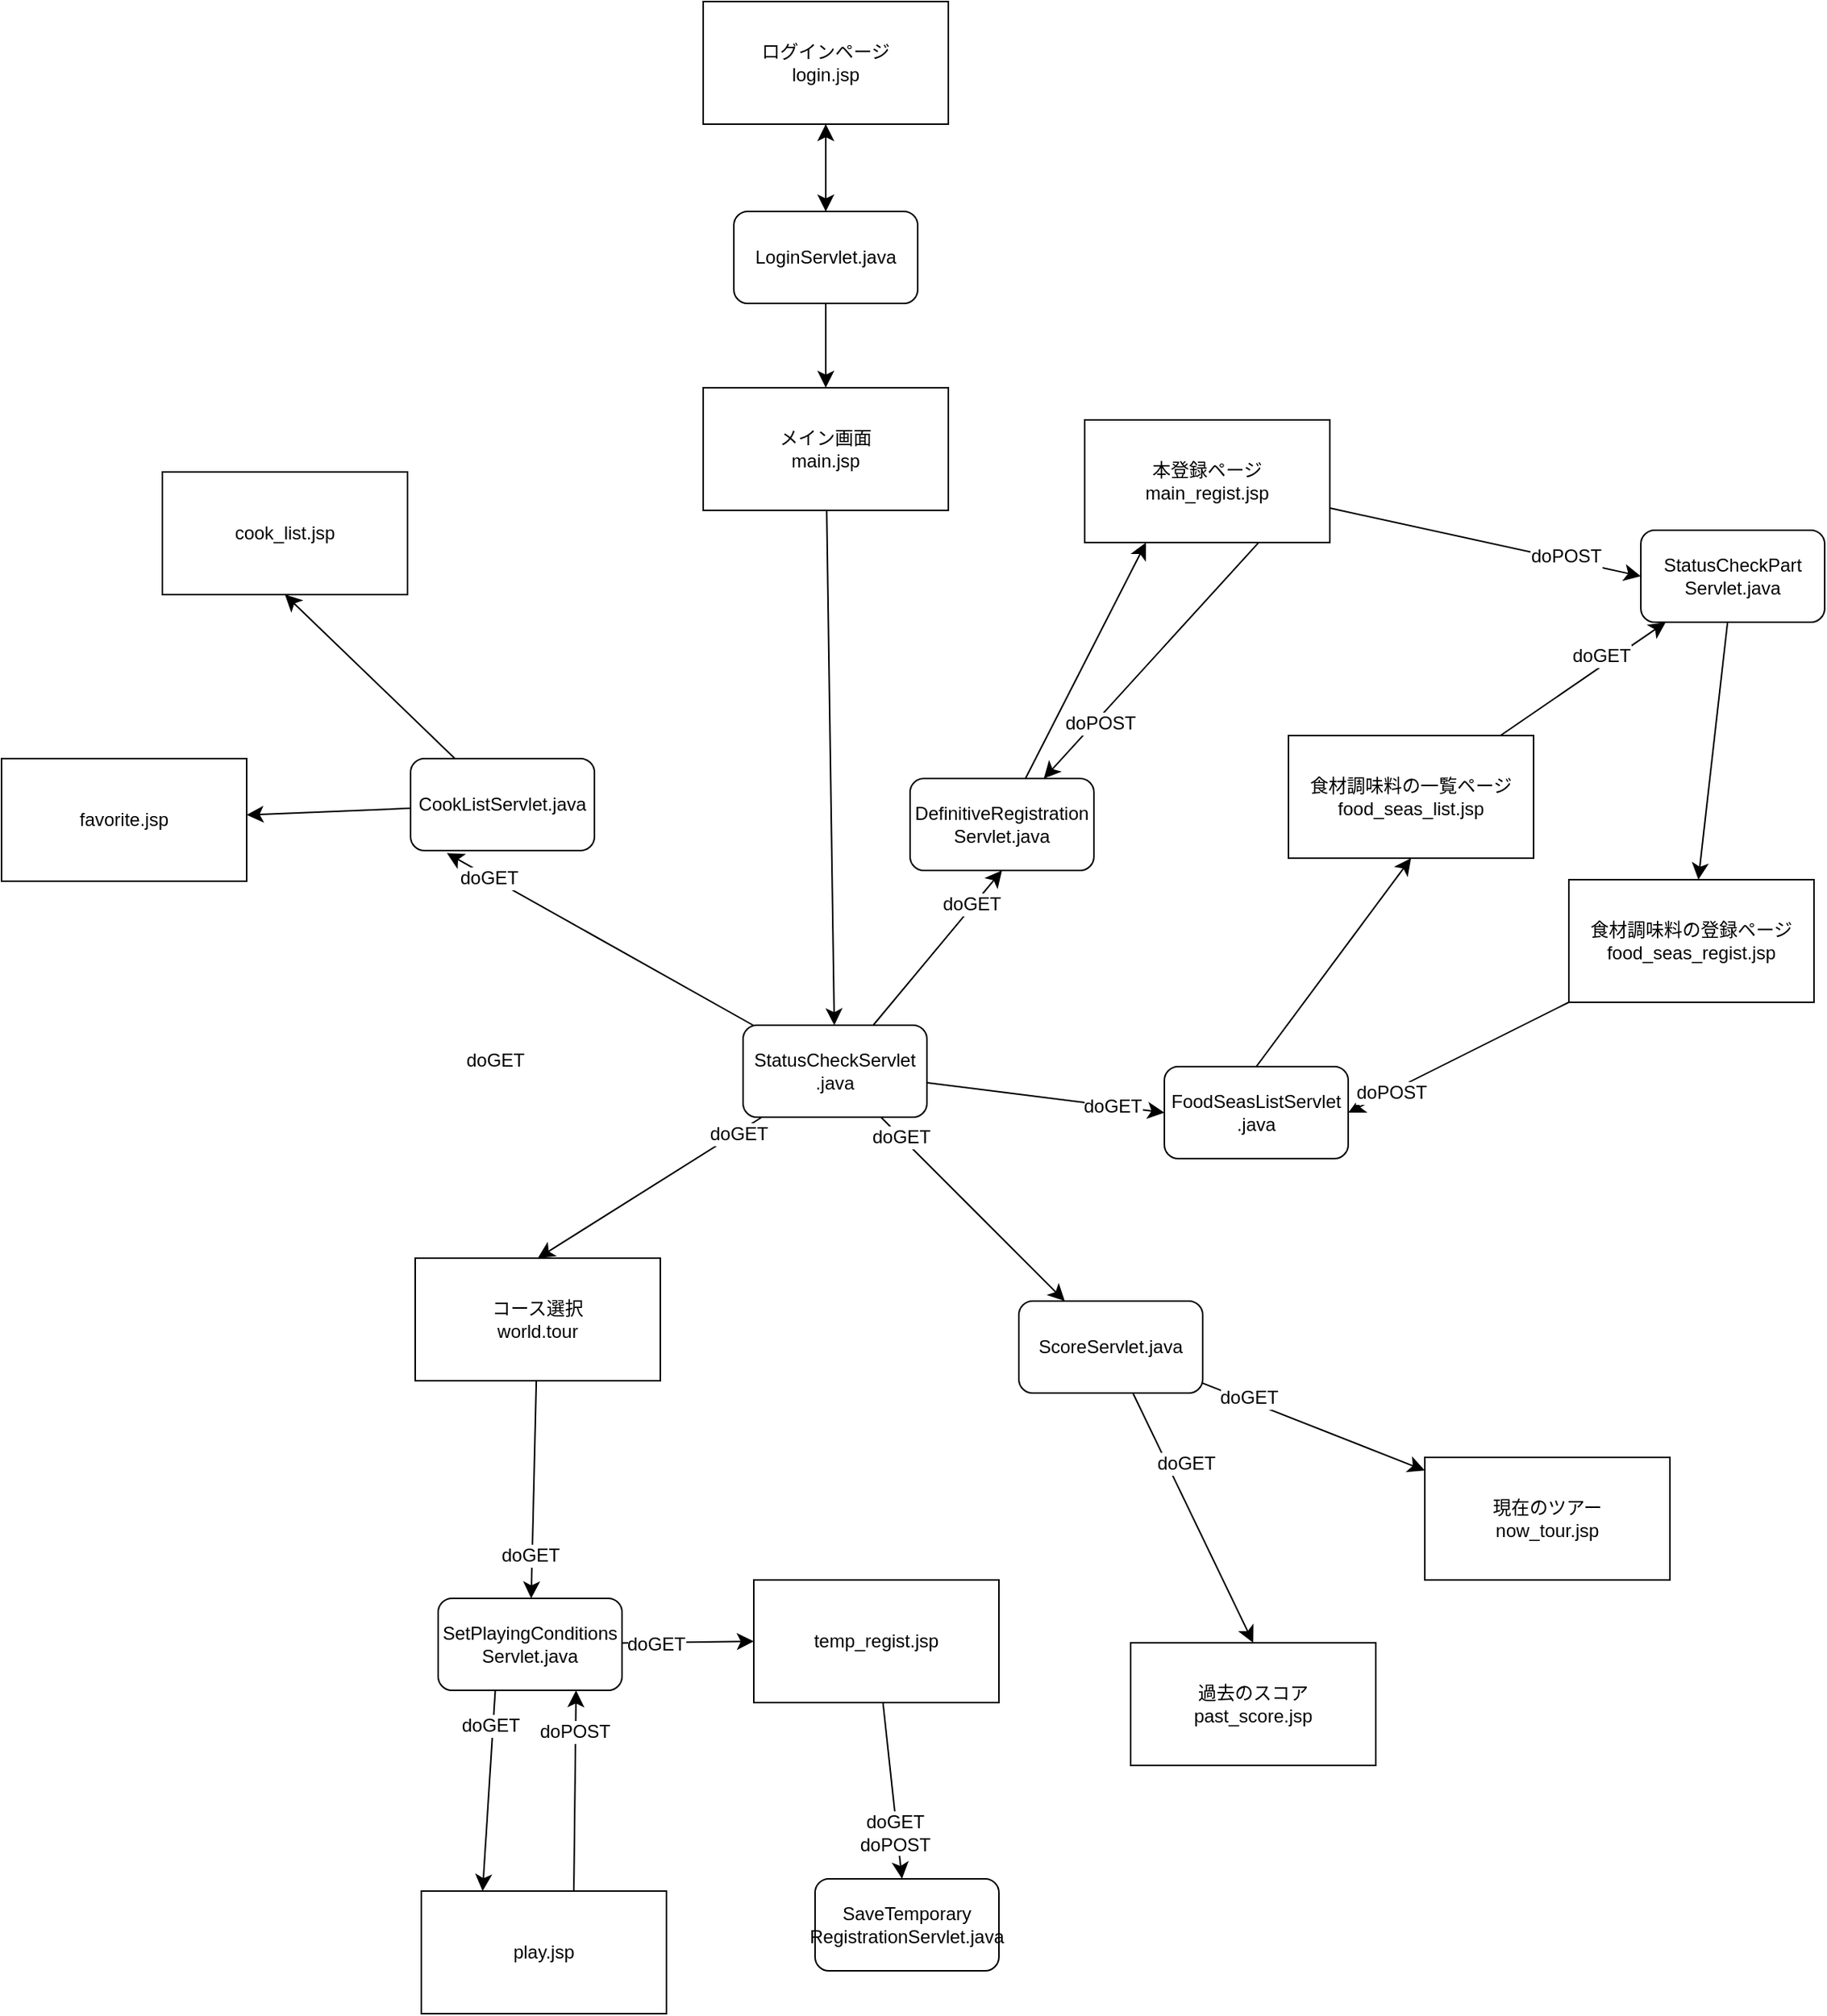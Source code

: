 <mxfile version="24.6.2" type="google">
  <diagram name="ページ1" id="8VeuYnmkJKMNuv9DFpyh">
    <mxGraphModel grid="0" page="0" gridSize="10" guides="1" tooltips="1" connect="1" arrows="1" fold="1" pageScale="1" pageWidth="827" pageHeight="1169" math="0" shadow="0">
      <root>
        <mxCell id="0" />
        <mxCell id="1" parent="0" />
        <mxCell id="bHDQjBu203dR1Pbu9pdY-7" style="edgeStyle=none;curved=1;rounded=0;orthogonalLoop=1;jettySize=auto;html=1;fontSize=12;startSize=8;endSize=8;" edge="1" parent="1" source="bHDQjBu203dR1Pbu9pdY-1" target="bHDQjBu203dR1Pbu9pdY-2">
          <mxGeometry relative="1" as="geometry" />
        </mxCell>
        <mxCell id="bHDQjBu203dR1Pbu9pdY-1" value="&lt;div&gt;ログインページ&lt;/div&gt;login.jsp" style="rounded=0;whiteSpace=wrap;html=1;" vertex="1" parent="1">
          <mxGeometry x="69" y="242" width="160" height="80" as="geometry" />
        </mxCell>
        <mxCell id="bHDQjBu203dR1Pbu9pdY-3" style="edgeStyle=none;curved=1;rounded=0;orthogonalLoop=1;jettySize=auto;html=1;fontSize=12;startSize=8;endSize=8;" edge="1" parent="1" source="bHDQjBu203dR1Pbu9pdY-2" target="bHDQjBu203dR1Pbu9pdY-1">
          <mxGeometry relative="1" as="geometry" />
        </mxCell>
        <mxCell id="bHDQjBu203dR1Pbu9pdY-11" style="edgeStyle=none;curved=1;rounded=0;orthogonalLoop=1;jettySize=auto;html=1;fontSize=12;startSize=8;endSize=8;" edge="1" parent="1" source="bHDQjBu203dR1Pbu9pdY-2" target="bHDQjBu203dR1Pbu9pdY-10">
          <mxGeometry relative="1" as="geometry" />
        </mxCell>
        <mxCell id="bHDQjBu203dR1Pbu9pdY-2" value="LoginServlet.java" style="rounded=1;whiteSpace=wrap;html=1;" vertex="1" parent="1">
          <mxGeometry x="89" y="379" width="120" height="60" as="geometry" />
        </mxCell>
        <mxCell id="bHDQjBu203dR1Pbu9pdY-13" style="edgeStyle=none;curved=1;rounded=0;orthogonalLoop=1;jettySize=auto;html=1;fontSize=12;startSize=8;endSize=8;" edge="1" parent="1" source="bHDQjBu203dR1Pbu9pdY-10" target="bHDQjBu203dR1Pbu9pdY-12">
          <mxGeometry relative="1" as="geometry" />
        </mxCell>
        <mxCell id="bHDQjBu203dR1Pbu9pdY-10" value="&lt;div&gt;メイン画面&lt;/div&gt;main.jsp" style="rounded=0;whiteSpace=wrap;html=1;" vertex="1" parent="1">
          <mxGeometry x="69" y="494" width="160" height="80" as="geometry" />
        </mxCell>
        <mxCell id="bHDQjBu203dR1Pbu9pdY-15" style="edgeStyle=none;curved=1;rounded=0;orthogonalLoop=1;jettySize=auto;html=1;entryX=0.197;entryY=1.028;entryDx=0;entryDy=0;fontSize=12;startSize=8;endSize=8;entryPerimeter=0;" edge="1" parent="1" source="bHDQjBu203dR1Pbu9pdY-12" target="bHDQjBu203dR1Pbu9pdY-14">
          <mxGeometry relative="1" as="geometry" />
        </mxCell>
        <mxCell id="bHDQjBu203dR1Pbu9pdY-20" value="doGET" style="edgeLabel;html=1;align=center;verticalAlign=middle;resizable=0;points=[];fontSize=12;" connectable="0" vertex="1" parent="bHDQjBu203dR1Pbu9pdY-15">
          <mxGeometry x="0.004" relative="1" as="geometry">
            <mxPoint x="-69" y="79" as="offset" />
          </mxGeometry>
        </mxCell>
        <mxCell id="bHDQjBu203dR1Pbu9pdY-47" value="doGET" style="edgeLabel;html=1;align=center;verticalAlign=middle;resizable=0;points=[];fontSize=12;" connectable="0" vertex="1" parent="bHDQjBu203dR1Pbu9pdY-15">
          <mxGeometry x="0.722" y="1" relative="1" as="geometry">
            <mxPoint as="offset" />
          </mxGeometry>
        </mxCell>
        <mxCell id="bHDQjBu203dR1Pbu9pdY-17" style="edgeStyle=none;curved=1;rounded=0;orthogonalLoop=1;jettySize=auto;html=1;entryX=0;entryY=0.5;entryDx=0;entryDy=0;fontSize=12;startSize=8;endSize=8;" edge="1" parent="1" source="bHDQjBu203dR1Pbu9pdY-12" target="bHDQjBu203dR1Pbu9pdY-16">
          <mxGeometry relative="1" as="geometry" />
        </mxCell>
        <mxCell id="bHDQjBu203dR1Pbu9pdY-21" value="doGET" style="edgeLabel;html=1;align=center;verticalAlign=middle;resizable=0;points=[];fontSize=12;" connectable="0" vertex="1" parent="bHDQjBu203dR1Pbu9pdY-17">
          <mxGeometry x="-0.124" y="1" relative="1" as="geometry">
            <mxPoint x="53" y="8" as="offset" />
          </mxGeometry>
        </mxCell>
        <mxCell id="bHDQjBu203dR1Pbu9pdY-19" style="edgeStyle=none;curved=1;rounded=0;orthogonalLoop=1;jettySize=auto;html=1;fontSize=12;startSize=8;endSize=8;" edge="1" parent="1" source="bHDQjBu203dR1Pbu9pdY-12" target="bHDQjBu203dR1Pbu9pdY-18">
          <mxGeometry relative="1" as="geometry" />
        </mxCell>
        <mxCell id="bHDQjBu203dR1Pbu9pdY-22" value="doGET" style="edgeLabel;html=1;align=center;verticalAlign=middle;resizable=0;points=[];fontSize=12;" connectable="0" vertex="1" parent="bHDQjBu203dR1Pbu9pdY-19">
          <mxGeometry x="-0.11" y="1" relative="1" as="geometry">
            <mxPoint x="-41" y="-40" as="offset" />
          </mxGeometry>
        </mxCell>
        <mxCell id="bHDQjBu203dR1Pbu9pdY-24" style="edgeStyle=none;curved=1;rounded=0;orthogonalLoop=1;jettySize=auto;html=1;entryX=0.5;entryY=0;entryDx=0;entryDy=0;fontSize=12;startSize=8;endSize=8;" edge="1" parent="1" source="bHDQjBu203dR1Pbu9pdY-12" target="bHDQjBu203dR1Pbu9pdY-25">
          <mxGeometry relative="1" as="geometry">
            <mxPoint x="-4" y="1070.0" as="targetPoint" />
          </mxGeometry>
        </mxCell>
        <mxCell id="bHDQjBu203dR1Pbu9pdY-26" value="doGET" style="edgeLabel;html=1;align=center;verticalAlign=middle;resizable=0;points=[];fontSize=12;" connectable="0" vertex="1" parent="bHDQjBu203dR1Pbu9pdY-24">
          <mxGeometry x="-0.131" y="4" relative="1" as="geometry">
            <mxPoint x="46" y="-33" as="offset" />
          </mxGeometry>
        </mxCell>
        <mxCell id="bHDQjBu203dR1Pbu9pdY-28" style="edgeStyle=none;curved=1;rounded=0;orthogonalLoop=1;jettySize=auto;html=1;entryX=0.5;entryY=1;entryDx=0;entryDy=0;fontSize=12;startSize=8;endSize=8;" edge="1" parent="1" source="bHDQjBu203dR1Pbu9pdY-12" target="bHDQjBu203dR1Pbu9pdY-27">
          <mxGeometry relative="1" as="geometry" />
        </mxCell>
        <mxCell id="bHDQjBu203dR1Pbu9pdY-56" value="doGET" style="edgeLabel;html=1;align=center;verticalAlign=middle;resizable=0;points=[];fontSize=12;" connectable="0" vertex="1" parent="bHDQjBu203dR1Pbu9pdY-28">
          <mxGeometry x="0.549" y="2" relative="1" as="geometry">
            <mxPoint as="offset" />
          </mxGeometry>
        </mxCell>
        <mxCell id="bHDQjBu203dR1Pbu9pdY-12" value="StatusCheckServlet&lt;div&gt;.java&lt;/div&gt;" style="rounded=1;whiteSpace=wrap;html=1;" vertex="1" parent="1">
          <mxGeometry x="95" y="910" width="120" height="60" as="geometry" />
        </mxCell>
        <mxCell id="bHDQjBu203dR1Pbu9pdY-46" style="edgeStyle=none;curved=1;rounded=0;orthogonalLoop=1;jettySize=auto;html=1;entryX=0.5;entryY=1;entryDx=0;entryDy=0;fontSize=12;startSize=8;endSize=8;exitX=0.5;exitY=0;exitDx=0;exitDy=0;" edge="1" parent="1" source="bHDQjBu203dR1Pbu9pdY-16" target="bHDQjBu203dR1Pbu9pdY-45">
          <mxGeometry relative="1" as="geometry">
            <mxPoint x="498" y="888" as="sourcePoint" />
          </mxGeometry>
        </mxCell>
        <mxCell id="bHDQjBu203dR1Pbu9pdY-72" style="edgeStyle=none;curved=1;rounded=0;orthogonalLoop=1;jettySize=auto;html=1;entryX=0.5;entryY=1;entryDx=0;entryDy=0;fontSize=12;startSize=8;endSize=8;" edge="1" parent="1" source="bHDQjBu203dR1Pbu9pdY-14" target="bHDQjBu203dR1Pbu9pdY-71">
          <mxGeometry relative="1" as="geometry" />
        </mxCell>
        <mxCell id="umSPBOj3VTvzG5-AbV3z-2" style="edgeStyle=none;curved=1;rounded=0;orthogonalLoop=1;jettySize=auto;html=1;fontSize=12;startSize=8;endSize=8;" edge="1" parent="1" source="bHDQjBu203dR1Pbu9pdY-14" target="bHDQjBu203dR1Pbu9pdY-76">
          <mxGeometry relative="1" as="geometry" />
        </mxCell>
        <mxCell id="bHDQjBu203dR1Pbu9pdY-14" value="CookListServlet.java" style="rounded=1;whiteSpace=wrap;html=1;" vertex="1" parent="1">
          <mxGeometry x="-122" y="736" width="120" height="60" as="geometry" />
        </mxCell>
        <mxCell id="bHDQjBu203dR1Pbu9pdY-16" value="FoodSeasListServlet&lt;div&gt;.java&lt;/div&gt;" style="rounded=1;whiteSpace=wrap;html=1;" vertex="1" parent="1">
          <mxGeometry x="370" y="937" width="120" height="60" as="geometry" />
        </mxCell>
        <mxCell id="bHDQjBu203dR1Pbu9pdY-64" style="edgeStyle=none;curved=1;rounded=0;orthogonalLoop=1;jettySize=auto;html=1;fontSize=12;startSize=8;endSize=8;" edge="1" parent="1" source="bHDQjBu203dR1Pbu9pdY-18" target="bHDQjBu203dR1Pbu9pdY-63">
          <mxGeometry relative="1" as="geometry" />
        </mxCell>
        <mxCell id="bHDQjBu203dR1Pbu9pdY-65" value="doGET" style="edgeLabel;html=1;align=center;verticalAlign=middle;resizable=0;points=[];fontSize=12;" connectable="0" vertex="1" parent="bHDQjBu203dR1Pbu9pdY-64">
          <mxGeometry x="-0.686" y="-1" relative="1" as="geometry">
            <mxPoint x="7" y="-1" as="offset" />
          </mxGeometry>
        </mxCell>
        <mxCell id="bHDQjBu203dR1Pbu9pdY-69" style="edgeStyle=none;curved=1;rounded=0;orthogonalLoop=1;jettySize=auto;html=1;entryX=0.5;entryY=0;entryDx=0;entryDy=0;fontSize=12;startSize=8;endSize=8;" edge="1" parent="1" source="bHDQjBu203dR1Pbu9pdY-18" target="bHDQjBu203dR1Pbu9pdY-68">
          <mxGeometry relative="1" as="geometry" />
        </mxCell>
        <mxCell id="bHDQjBu203dR1Pbu9pdY-70" value="doGET" style="edgeLabel;html=1;align=center;verticalAlign=middle;resizable=0;points=[];fontSize=12;" connectable="0" vertex="1" parent="bHDQjBu203dR1Pbu9pdY-69">
          <mxGeometry x="0.425" y="1" relative="1" as="geometry">
            <mxPoint x="-23" y="-70" as="offset" />
          </mxGeometry>
        </mxCell>
        <mxCell id="bHDQjBu203dR1Pbu9pdY-18" value="ScoreServlet.java" style="rounded=1;whiteSpace=wrap;html=1;" vertex="1" parent="1">
          <mxGeometry x="275" y="1090" width="120" height="60" as="geometry" />
        </mxCell>
        <mxCell id="bHDQjBu203dR1Pbu9pdY-30" style="edgeStyle=none;curved=1;rounded=0;orthogonalLoop=1;jettySize=auto;html=1;fontSize=12;startSize=8;endSize=8;" edge="1" parent="1" source="bHDQjBu203dR1Pbu9pdY-25" target="bHDQjBu203dR1Pbu9pdY-29">
          <mxGeometry relative="1" as="geometry" />
        </mxCell>
        <mxCell id="bHDQjBu203dR1Pbu9pdY-31" value="doGET" style="edgeLabel;html=1;align=center;verticalAlign=middle;resizable=0;points=[];fontSize=12;" connectable="0" vertex="1" parent="bHDQjBu203dR1Pbu9pdY-30">
          <mxGeometry x="-0.178" y="-1" relative="1" as="geometry">
            <mxPoint x="-2" y="55" as="offset" />
          </mxGeometry>
        </mxCell>
        <mxCell id="bHDQjBu203dR1Pbu9pdY-25" value="&lt;div&gt;コース選択&lt;/div&gt;world.tour" style="rounded=0;whiteSpace=wrap;html=1;" vertex="1" parent="1">
          <mxGeometry x="-119" y="1062" width="160" height="80" as="geometry" />
        </mxCell>
        <mxCell id="bHDQjBu203dR1Pbu9pdY-58" style="edgeStyle=none;curved=1;rounded=0;orthogonalLoop=1;jettySize=auto;html=1;fontSize=12;startSize=8;endSize=8;entryX=0.25;entryY=1;entryDx=0;entryDy=0;" edge="1" parent="1" source="bHDQjBu203dR1Pbu9pdY-27" target="bHDQjBu203dR1Pbu9pdY-57">
          <mxGeometry relative="1" as="geometry" />
        </mxCell>
        <mxCell id="bHDQjBu203dR1Pbu9pdY-27" value="DefinitiveRegistration&lt;div&gt;Servlet.java&lt;/div&gt;" style="rounded=1;whiteSpace=wrap;html=1;" vertex="1" parent="1">
          <mxGeometry x="204" y="749" width="120" height="60" as="geometry" />
        </mxCell>
        <mxCell id="bHDQjBu203dR1Pbu9pdY-33" style="edgeStyle=none;curved=1;rounded=0;orthogonalLoop=1;jettySize=auto;html=1;entryX=0.25;entryY=0;entryDx=0;entryDy=0;fontSize=12;startSize=8;endSize=8;exitX=0.311;exitY=0.986;exitDx=0;exitDy=0;exitPerimeter=0;" edge="1" parent="1" source="bHDQjBu203dR1Pbu9pdY-29" target="bHDQjBu203dR1Pbu9pdY-32">
          <mxGeometry relative="1" as="geometry" />
        </mxCell>
        <mxCell id="bHDQjBu203dR1Pbu9pdY-35" value="doGET" style="edgeLabel;html=1;align=center;verticalAlign=middle;resizable=0;points=[];fontSize=12;" connectable="0" vertex="1" parent="bHDQjBu203dR1Pbu9pdY-33">
          <mxGeometry x="-0.308" y="-2" relative="1" as="geometry">
            <mxPoint x="1" y="-22" as="offset" />
          </mxGeometry>
        </mxCell>
        <mxCell id="bHDQjBu203dR1Pbu9pdY-40" style="edgeStyle=none;curved=1;rounded=0;orthogonalLoop=1;jettySize=auto;html=1;entryX=0;entryY=0.5;entryDx=0;entryDy=0;fontSize=12;startSize=8;endSize=8;" edge="1" parent="1" source="bHDQjBu203dR1Pbu9pdY-29" target="bHDQjBu203dR1Pbu9pdY-39">
          <mxGeometry relative="1" as="geometry" />
        </mxCell>
        <mxCell id="bHDQjBu203dR1Pbu9pdY-41" value="doGET" style="edgeLabel;html=1;align=center;verticalAlign=middle;resizable=0;points=[];fontSize=12;" connectable="0" vertex="1" parent="bHDQjBu203dR1Pbu9pdY-40">
          <mxGeometry x="-0.019" y="-1" relative="1" as="geometry">
            <mxPoint x="-20" as="offset" />
          </mxGeometry>
        </mxCell>
        <mxCell id="bHDQjBu203dR1Pbu9pdY-29" value="SetPlayingConditions&lt;div&gt;Servlet.java&lt;/div&gt;" style="rounded=1;whiteSpace=wrap;html=1;" vertex="1" parent="1">
          <mxGeometry x="-104" y="1284" width="120" height="60" as="geometry" />
        </mxCell>
        <mxCell id="bHDQjBu203dR1Pbu9pdY-34" style="edgeStyle=none;curved=1;rounded=0;orthogonalLoop=1;jettySize=auto;html=1;entryX=0.75;entryY=1;entryDx=0;entryDy=0;fontSize=12;startSize=8;endSize=8;exitX=0.622;exitY=0.03;exitDx=0;exitDy=0;exitPerimeter=0;" edge="1" parent="1" source="bHDQjBu203dR1Pbu9pdY-32" target="bHDQjBu203dR1Pbu9pdY-29">
          <mxGeometry relative="1" as="geometry" />
        </mxCell>
        <mxCell id="bHDQjBu203dR1Pbu9pdY-36" value="doPOST" style="edgeLabel;html=1;align=center;verticalAlign=middle;resizable=0;points=[];fontSize=12;" connectable="0" vertex="1" parent="bHDQjBu203dR1Pbu9pdY-34">
          <mxGeometry x="0.11" y="-1" relative="1" as="geometry">
            <mxPoint x="-2" y="-33" as="offset" />
          </mxGeometry>
        </mxCell>
        <mxCell id="bHDQjBu203dR1Pbu9pdY-32" value="play.jsp" style="rounded=0;whiteSpace=wrap;html=1;" vertex="1" parent="1">
          <mxGeometry x="-115" y="1475" width="160" height="80" as="geometry" />
        </mxCell>
        <mxCell id="bHDQjBu203dR1Pbu9pdY-43" style="edgeStyle=none;curved=1;rounded=0;orthogonalLoop=1;jettySize=auto;html=1;fontSize=12;startSize=8;endSize=8;" edge="1" parent="1" source="bHDQjBu203dR1Pbu9pdY-39" target="bHDQjBu203dR1Pbu9pdY-42">
          <mxGeometry relative="1" as="geometry">
            <Array as="points" />
          </mxGeometry>
        </mxCell>
        <mxCell id="bHDQjBu203dR1Pbu9pdY-44" value="&lt;div&gt;doGET&lt;/div&gt;doPOST" style="edgeLabel;html=1;align=center;verticalAlign=middle;resizable=0;points=[];fontSize=12;" connectable="0" vertex="1" parent="bHDQjBu203dR1Pbu9pdY-43">
          <mxGeometry x="-0.106" relative="1" as="geometry">
            <mxPoint x="2" y="34" as="offset" />
          </mxGeometry>
        </mxCell>
        <mxCell id="bHDQjBu203dR1Pbu9pdY-39" value="temp_regist.jsp" style="rounded=0;whiteSpace=wrap;html=1;" vertex="1" parent="1">
          <mxGeometry x="102" y="1272" width="160" height="80" as="geometry" />
        </mxCell>
        <mxCell id="bHDQjBu203dR1Pbu9pdY-42" value="SaveTemporary&lt;div&gt;RegistrationServlet.java&lt;/div&gt;" style="rounded=1;whiteSpace=wrap;html=1;" vertex="1" parent="1">
          <mxGeometry x="142" y="1467" width="120" height="60" as="geometry" />
        </mxCell>
        <mxCell id="bHDQjBu203dR1Pbu9pdY-49" style="edgeStyle=none;curved=1;rounded=0;orthogonalLoop=1;jettySize=auto;html=1;fontSize=12;startSize=8;endSize=8;" edge="1" parent="1" source="bHDQjBu203dR1Pbu9pdY-45" target="bHDQjBu203dR1Pbu9pdY-48">
          <mxGeometry relative="1" as="geometry" />
        </mxCell>
        <mxCell id="bHDQjBu203dR1Pbu9pdY-50" value="doGET" style="edgeLabel;html=1;align=center;verticalAlign=middle;resizable=0;points=[];fontSize=12;" connectable="0" vertex="1" parent="bHDQjBu203dR1Pbu9pdY-49">
          <mxGeometry x="0.15" y="-1" relative="1" as="geometry">
            <mxPoint x="3" y="-11" as="offset" />
          </mxGeometry>
        </mxCell>
        <mxCell id="bHDQjBu203dR1Pbu9pdY-45" value="&lt;div&gt;食材調味料の一覧ページ&lt;/div&gt;food_seas_list.jsp" style="rounded=0;whiteSpace=wrap;html=1;" vertex="1" parent="1">
          <mxGeometry x="451" y="721" width="160" height="80" as="geometry" />
        </mxCell>
        <mxCell id="bHDQjBu203dR1Pbu9pdY-53" style="edgeStyle=none;curved=1;rounded=0;orthogonalLoop=1;jettySize=auto;html=1;fontSize=12;startSize=8;endSize=8;" edge="1" parent="1" source="bHDQjBu203dR1Pbu9pdY-48" target="bHDQjBu203dR1Pbu9pdY-52">
          <mxGeometry relative="1" as="geometry" />
        </mxCell>
        <mxCell id="bHDQjBu203dR1Pbu9pdY-48" value="StatusCheckPar&lt;span style=&quot;background-color: initial;&quot;&gt;t&lt;/span&gt;&lt;div&gt;&lt;span style=&quot;background-color: initial;&quot;&gt;Servlet.java&lt;/span&gt;&lt;/div&gt;" style="rounded=1;whiteSpace=wrap;html=1;" vertex="1" parent="1">
          <mxGeometry x="681" y="587" width="120" height="60" as="geometry" />
        </mxCell>
        <mxCell id="bHDQjBu203dR1Pbu9pdY-54" style="edgeStyle=none;curved=1;rounded=0;orthogonalLoop=1;jettySize=auto;html=1;entryX=1;entryY=0.5;entryDx=0;entryDy=0;fontSize=12;startSize=8;endSize=8;" edge="1" parent="1" source="bHDQjBu203dR1Pbu9pdY-52" target="bHDQjBu203dR1Pbu9pdY-16">
          <mxGeometry relative="1" as="geometry" />
        </mxCell>
        <mxCell id="bHDQjBu203dR1Pbu9pdY-55" value="doPOST" style="edgeLabel;html=1;align=center;verticalAlign=middle;resizable=0;points=[];fontSize=12;" connectable="0" vertex="1" parent="bHDQjBu203dR1Pbu9pdY-54">
          <mxGeometry x="0.818" y="3" relative="1" as="geometry">
            <mxPoint x="13" y="-9" as="offset" />
          </mxGeometry>
        </mxCell>
        <mxCell id="bHDQjBu203dR1Pbu9pdY-52" value="&lt;div&gt;食材調味料の登録ページ&lt;/div&gt;food_seas_regist.jsp" style="rounded=0;whiteSpace=wrap;html=1;" vertex="1" parent="1">
          <mxGeometry x="634" y="815" width="160" height="80" as="geometry" />
        </mxCell>
        <mxCell id="bHDQjBu203dR1Pbu9pdY-59" style="edgeStyle=none;curved=1;rounded=0;orthogonalLoop=1;jettySize=auto;html=1;fontSize=12;startSize=8;endSize=8;exitX=0.708;exitY=1.004;exitDx=0;exitDy=0;exitPerimeter=0;" edge="1" parent="1" source="bHDQjBu203dR1Pbu9pdY-57" target="bHDQjBu203dR1Pbu9pdY-27">
          <mxGeometry relative="1" as="geometry" />
        </mxCell>
        <mxCell id="bHDQjBu203dR1Pbu9pdY-60" value="doPOST" style="edgeLabel;html=1;align=center;verticalAlign=middle;resizable=0;points=[];fontSize=12;" connectable="0" vertex="1" parent="bHDQjBu203dR1Pbu9pdY-59">
          <mxGeometry x="0.505" y="2" relative="1" as="geometry">
            <mxPoint as="offset" />
          </mxGeometry>
        </mxCell>
        <mxCell id="bHDQjBu203dR1Pbu9pdY-61" style="edgeStyle=none;curved=1;rounded=0;orthogonalLoop=1;jettySize=auto;html=1;entryX=0;entryY=0.5;entryDx=0;entryDy=0;fontSize=12;startSize=8;endSize=8;" edge="1" parent="1" source="bHDQjBu203dR1Pbu9pdY-57" target="bHDQjBu203dR1Pbu9pdY-48">
          <mxGeometry relative="1" as="geometry" />
        </mxCell>
        <mxCell id="bHDQjBu203dR1Pbu9pdY-62" value="doPOST" style="edgeLabel;html=1;align=center;verticalAlign=middle;resizable=0;points=[];fontSize=12;" connectable="0" vertex="1" parent="bHDQjBu203dR1Pbu9pdY-61">
          <mxGeometry x="0.638" relative="1" as="geometry">
            <mxPoint x="-12" y="-5" as="offset" />
          </mxGeometry>
        </mxCell>
        <mxCell id="bHDQjBu203dR1Pbu9pdY-57" value="&lt;div&gt;本登録ページ&lt;/div&gt;main_regist.jsp" style="rounded=0;whiteSpace=wrap;html=1;" vertex="1" parent="1">
          <mxGeometry x="318" y="515" width="160" height="80" as="geometry" />
        </mxCell>
        <mxCell id="bHDQjBu203dR1Pbu9pdY-63" value="&lt;div&gt;現在のツアー&lt;/div&gt;now_tour.jsp" style="rounded=0;whiteSpace=wrap;html=1;" vertex="1" parent="1">
          <mxGeometry x="540" y="1192" width="160" height="80" as="geometry" />
        </mxCell>
        <mxCell id="bHDQjBu203dR1Pbu9pdY-68" value="&lt;div&gt;過去のスコア&lt;/div&gt;past_score.jsp" style="rounded=0;whiteSpace=wrap;html=1;" vertex="1" parent="1">
          <mxGeometry x="348" y="1313" width="160" height="80" as="geometry" />
        </mxCell>
        <mxCell id="bHDQjBu203dR1Pbu9pdY-71" value="cook_list.jsp" style="rounded=0;whiteSpace=wrap;html=1;" vertex="1" parent="1">
          <mxGeometry x="-284" y="549" width="160" height="80" as="geometry" />
        </mxCell>
        <mxCell id="bHDQjBu203dR1Pbu9pdY-76" value="favorite.jsp" style="rounded=0;whiteSpace=wrap;html=1;" vertex="1" parent="1">
          <mxGeometry x="-389" y="736" width="160" height="80" as="geometry" />
        </mxCell>
      </root>
    </mxGraphModel>
  </diagram>
</mxfile>
